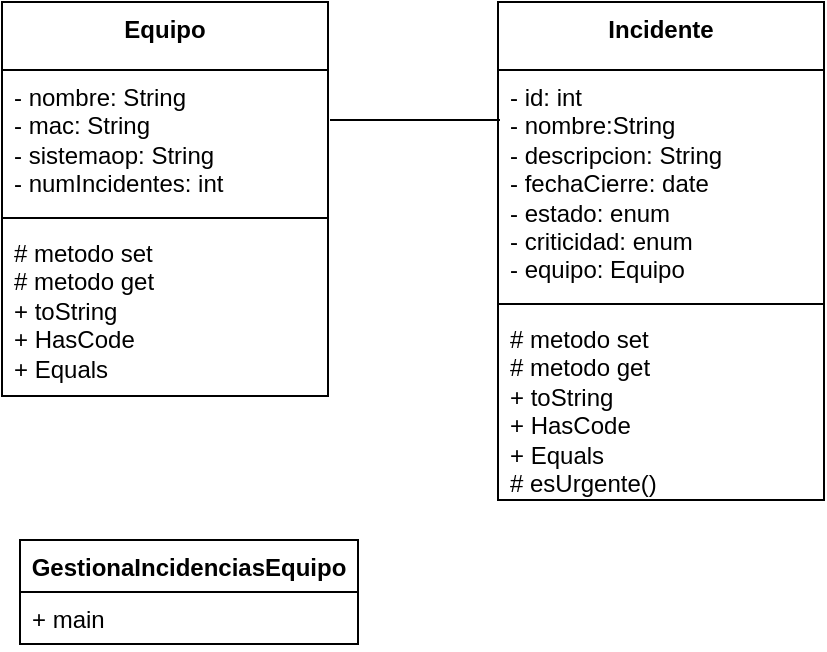 <mxfile version="26.0.14">
  <diagram name="Página-1" id="8PiniYnJoS8FLm3gc6Lz">
    <mxGraphModel dx="1112" dy="1187" grid="0" gridSize="10" guides="1" tooltips="1" connect="1" arrows="1" fold="1" page="0" pageScale="1" pageWidth="827" pageHeight="1169" math="0" shadow="0">
      <root>
        <mxCell id="0" />
        <mxCell id="1" parent="0" />
        <mxCell id="uJS8QlbWEQ4loa8j74Ku-1" value="Equipo" style="swimlane;fontStyle=1;align=center;verticalAlign=top;childLayout=stackLayout;horizontal=1;startSize=34;horizontalStack=0;resizeParent=1;resizeParentMax=0;resizeLast=0;collapsible=1;marginBottom=0;whiteSpace=wrap;html=1;autosize=1;" vertex="1" parent="1">
          <mxGeometry x="-151" y="-126" width="163" height="197" as="geometry" />
        </mxCell>
        <mxCell id="uJS8QlbWEQ4loa8j74Ku-2" value="- nombre: String&lt;div&gt;- mac: String&lt;/div&gt;&lt;div&gt;- sistemaop: String&lt;/div&gt;&lt;div&gt;- numIncidentes: int&lt;/div&gt;" style="text;strokeColor=none;fillColor=none;align=left;verticalAlign=top;spacingLeft=4;spacingRight=4;overflow=hidden;rotatable=0;points=[[0,0.5],[1,0.5]];portConstraint=eastwest;whiteSpace=wrap;html=1;autosize=1;" vertex="1" parent="uJS8QlbWEQ4loa8j74Ku-1">
          <mxGeometry y="34" width="163" height="70" as="geometry" />
        </mxCell>
        <mxCell id="uJS8QlbWEQ4loa8j74Ku-3" value="" style="line;strokeWidth=1;fillColor=none;align=left;verticalAlign=middle;spacingTop=-1;spacingLeft=3;spacingRight=3;rotatable=0;labelPosition=right;points=[];portConstraint=eastwest;strokeColor=inherit;autosize=1;" vertex="1" parent="uJS8QlbWEQ4loa8j74Ku-1">
          <mxGeometry y="104" width="163" height="8" as="geometry" />
        </mxCell>
        <mxCell id="uJS8QlbWEQ4loa8j74Ku-4" value="# metodo set&lt;div&gt;# metodo get&lt;/div&gt;&lt;div&gt;+ toString&lt;/div&gt;&lt;div&gt;+ HasCode&lt;/div&gt;&lt;div&gt;+ Equals&lt;/div&gt;&lt;div&gt;&lt;br&gt;&lt;/div&gt;" style="text;strokeColor=none;fillColor=none;align=left;verticalAlign=top;spacingLeft=4;spacingRight=4;overflow=hidden;rotatable=0;points=[[0,0.5],[1,0.5]];portConstraint=eastwest;whiteSpace=wrap;html=1;autosize=1;" vertex="1" parent="uJS8QlbWEQ4loa8j74Ku-1">
          <mxGeometry y="112" width="163" height="85" as="geometry" />
        </mxCell>
        <mxCell id="uJS8QlbWEQ4loa8j74Ku-5" value="Incidente" style="swimlane;fontStyle=1;align=center;verticalAlign=top;childLayout=stackLayout;horizontal=1;startSize=34;horizontalStack=0;resizeParent=1;resizeParentMax=0;resizeLast=0;collapsible=1;marginBottom=0;whiteSpace=wrap;html=1;autosize=1;" vertex="1" parent="1">
          <mxGeometry x="97" y="-126" width="163" height="249" as="geometry" />
        </mxCell>
        <mxCell id="uJS8QlbWEQ4loa8j74Ku-6" value="- id: int&lt;div&gt;- nombre:String&lt;/div&gt;&lt;div&gt;- descripcion: String&lt;/div&gt;&lt;div&gt;- fechaCierre: date&lt;/div&gt;&lt;div&gt;- estado: enum&lt;/div&gt;&lt;div&gt;- criticidad: enum&lt;/div&gt;&lt;div&gt;- equipo: Equipo&lt;/div&gt;" style="text;strokeColor=none;fillColor=none;align=left;verticalAlign=top;spacingLeft=4;spacingRight=4;overflow=hidden;rotatable=0;points=[[0,0.5],[1,0.5]];portConstraint=eastwest;whiteSpace=wrap;html=1;autosize=1;" vertex="1" parent="uJS8QlbWEQ4loa8j74Ku-5">
          <mxGeometry y="34" width="163" height="113" as="geometry" />
        </mxCell>
        <mxCell id="uJS8QlbWEQ4loa8j74Ku-7" value="" style="line;strokeWidth=1;fillColor=none;align=left;verticalAlign=middle;spacingTop=-1;spacingLeft=3;spacingRight=3;rotatable=0;labelPosition=right;points=[];portConstraint=eastwest;strokeColor=inherit;autosize=1;" vertex="1" parent="uJS8QlbWEQ4loa8j74Ku-5">
          <mxGeometry y="147" width="163" height="8" as="geometry" />
        </mxCell>
        <mxCell id="uJS8QlbWEQ4loa8j74Ku-8" value="# metodo set&lt;div&gt;# metodo get&lt;/div&gt;&lt;div&gt;+ toString&lt;/div&gt;&lt;div&gt;+ HasCode&lt;/div&gt;&lt;div&gt;+ Equals&lt;/div&gt;&lt;div&gt;# esUrgente()&lt;/div&gt;&lt;div&gt;&lt;br&gt;&lt;/div&gt;&lt;div&gt;&lt;br&gt;&lt;/div&gt;" style="text;strokeColor=none;fillColor=none;align=left;verticalAlign=top;spacingLeft=4;spacingRight=4;overflow=hidden;rotatable=0;points=[[0,0.5],[1,0.5]];portConstraint=eastwest;whiteSpace=wrap;html=1;autosize=1;" vertex="1" parent="uJS8QlbWEQ4loa8j74Ku-5">
          <mxGeometry y="155" width="163" height="94" as="geometry" />
        </mxCell>
        <mxCell id="uJS8QlbWEQ4loa8j74Ku-17" value="GestionaIncidenciasEquipo" style="swimlane;fontStyle=1;align=center;verticalAlign=top;childLayout=stackLayout;horizontal=1;startSize=26;horizontalStack=0;resizeParent=1;resizeParentMax=0;resizeLast=0;collapsible=1;marginBottom=0;whiteSpace=wrap;html=1;autosize=1;" vertex="1" parent="1">
          <mxGeometry x="-142" y="143" width="169" height="52" as="geometry" />
        </mxCell>
        <mxCell id="uJS8QlbWEQ4loa8j74Ku-20" value="+ main" style="text;strokeColor=none;fillColor=none;align=left;verticalAlign=top;spacingLeft=4;spacingRight=4;overflow=hidden;rotatable=0;points=[[0,0.5],[1,0.5]];portConstraint=eastwest;whiteSpace=wrap;html=1;autosize=1;" vertex="1" parent="uJS8QlbWEQ4loa8j74Ku-17">
          <mxGeometry y="26" width="169" height="26" as="geometry" />
        </mxCell>
        <mxCell id="uJS8QlbWEQ4loa8j74Ku-25" value="" style="line;strokeWidth=1;fillColor=none;align=left;verticalAlign=middle;spacingTop=-1;spacingLeft=3;spacingRight=3;rotatable=0;labelPosition=right;points=[];portConstraint=eastwest;strokeColor=inherit;" vertex="1" parent="1">
          <mxGeometry x="13" y="-71" width="85" height="8" as="geometry" />
        </mxCell>
      </root>
    </mxGraphModel>
  </diagram>
</mxfile>
